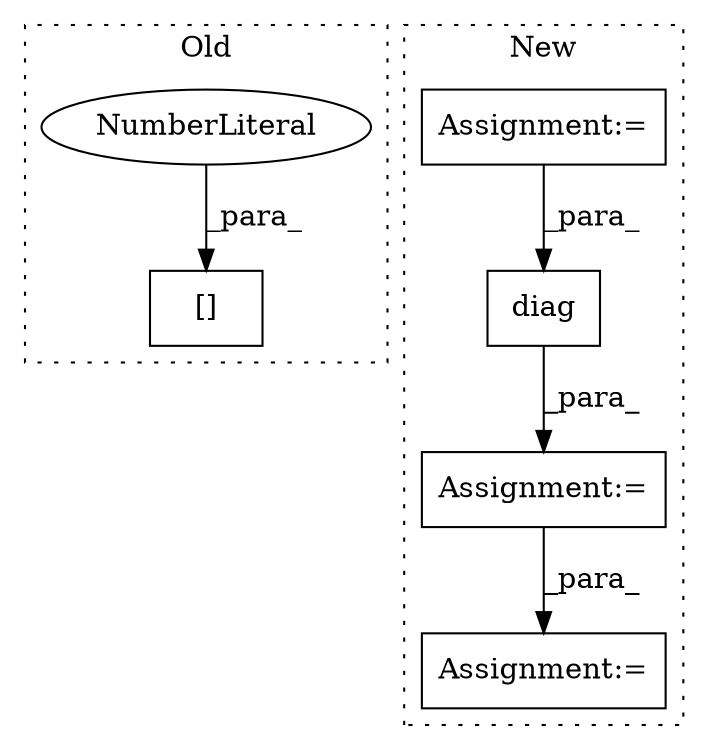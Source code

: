 digraph G {
subgraph cluster0 {
1 [label="[]" a="2" s="4111,4139" l="27,1" shape="box"];
4 [label="NumberLiteral" a="34" s="4138" l="1" shape="ellipse"];
label = "Old";
style="dotted";
}
subgraph cluster1 {
2 [label="diag" a="32" s="4205,4228" l="5,1" shape="box"];
3 [label="Assignment:=" a="7" s="4198" l="1" shape="box"];
5 [label="Assignment:=" a="7" s="4141" l="1" shape="box"];
6 [label="Assignment:=" a="7" s="4238" l="1" shape="box"];
label = "New";
style="dotted";
}
2 -> 3 [label="_para_"];
3 -> 6 [label="_para_"];
4 -> 1 [label="_para_"];
5 -> 2 [label="_para_"];
}
